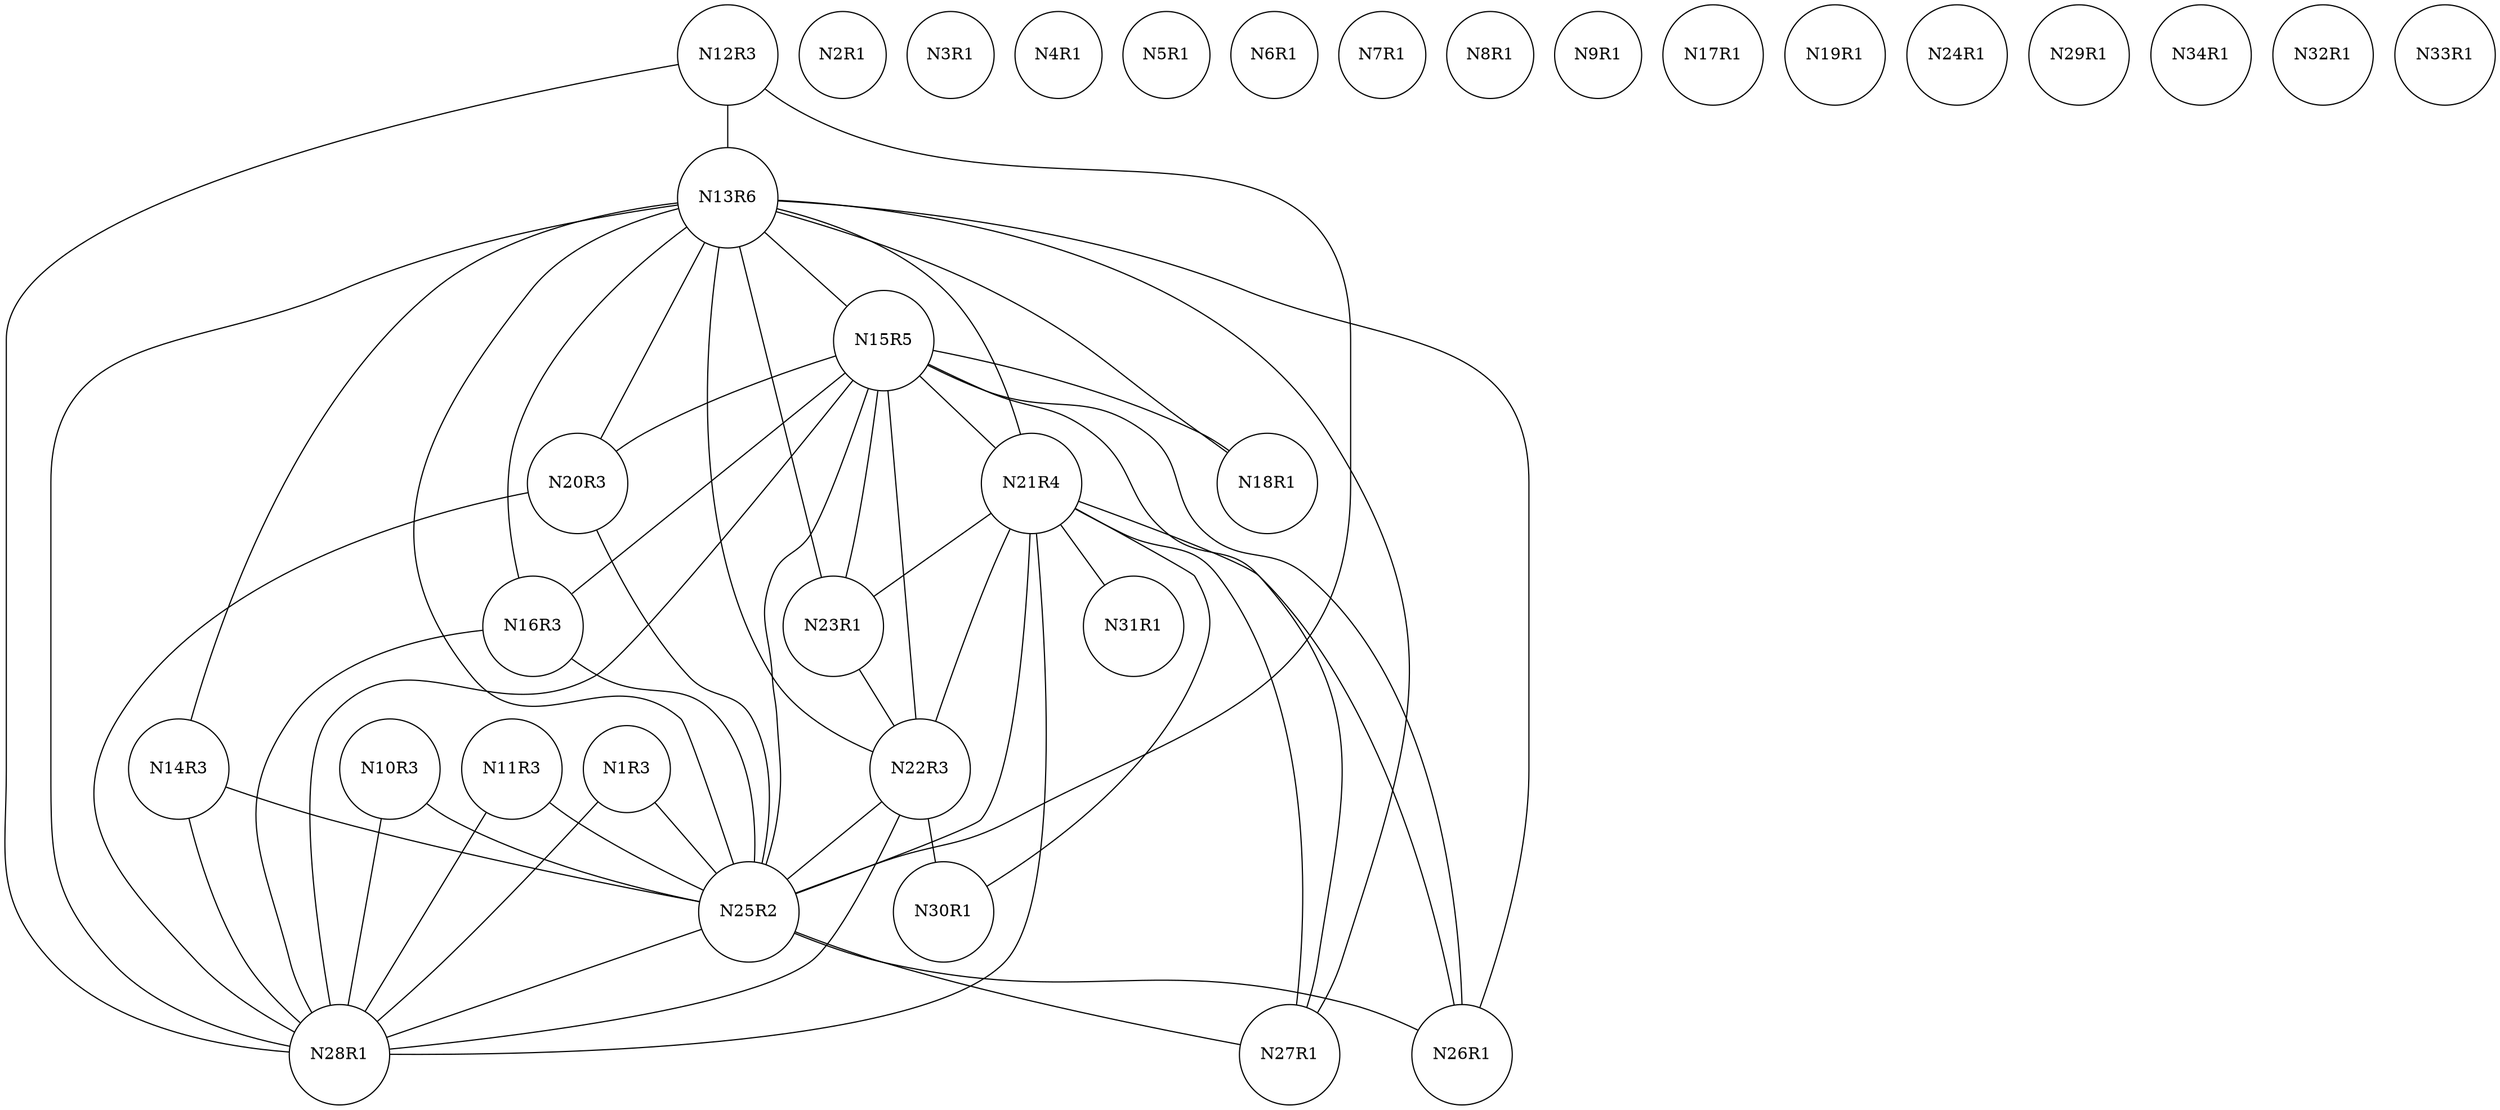 graph ig {
    node [shape = circle];
    N1R3;
    N2R1;
    N3R1;
    N4R1;
    N5R1;
    N6R1;
    N7R1;
    N8R1;
    N9R1;
    N10R3;
    N11R3;
    N12R3;
    N13R6;
    N14R3;
    N15R5;
    N17R1;
    N16R3;
    N19R1;
    N18R1;
    N21R4;
    N20R3;
    N23R1;
    N22R3;
    N25R2;
    N24R1;
    N27R1;
    N26R1;
    N29R1;
    N28R1;
    N31R1;
    N30R1;
    N34R1;
    N32R1;
    N33R1;
    N1R3 -- N28R1;
    N1R3 -- N25R2;
    N10R3 -- N28R1;
    N10R3 -- N25R2;
    N11R3 -- N28R1;
    N11R3 -- N25R2;
    N12R3 -- N13R6;
    N12R3 -- N28R1;
    N12R3 -- N25R2;
    N13R6 -- N28R1;
    N13R6 -- N27R1;
    N13R6 -- N26R1;
    N13R6 -- N25R2;
    N13R6 -- N22R3;
    N13R6 -- N21R4;
    N13R6 -- N15R5;
    N13R6 -- N23R1;
    N13R6 -- N20R3;
    N13R6 -- N18R1;
    N13R6 -- N16R3;
    N13R6 -- N14R3;
    N14R3 -- N28R1;
    N14R3 -- N25R2;
    N15R5 -- N21R4;
    N15R5 -- N28R1;
    N15R5 -- N27R1;
    N15R5 -- N26R1;
    N15R5 -- N25R2;
    N15R5 -- N22R3;
    N15R5 -- N23R1;
    N15R5 -- N20R3;
    N15R5 -- N18R1;
    N15R5 -- N16R3;
    N16R3 -- N28R1;
    N16R3 -- N25R2;
    N21R4 -- N27R1;
    N21R4 -- N26R1;
    N21R4 -- N25R2;
    N21R4 -- N31R1;
    N21R4 -- N30R1;
    N21R4 -- N22R3;
    N21R4 -- N28R1;
    N21R4 -- N23R1;
    N20R3 -- N28R1;
    N20R3 -- N25R2;
    N23R1 -- N22R3;
    N22R3 -- N30R1;
    N22R3 -- N28R1;
    N22R3 -- N25R2;
    N25R2 -- N28R1;
    N25R2 -- N27R1;
    N25R2 -- N26R1;
}

